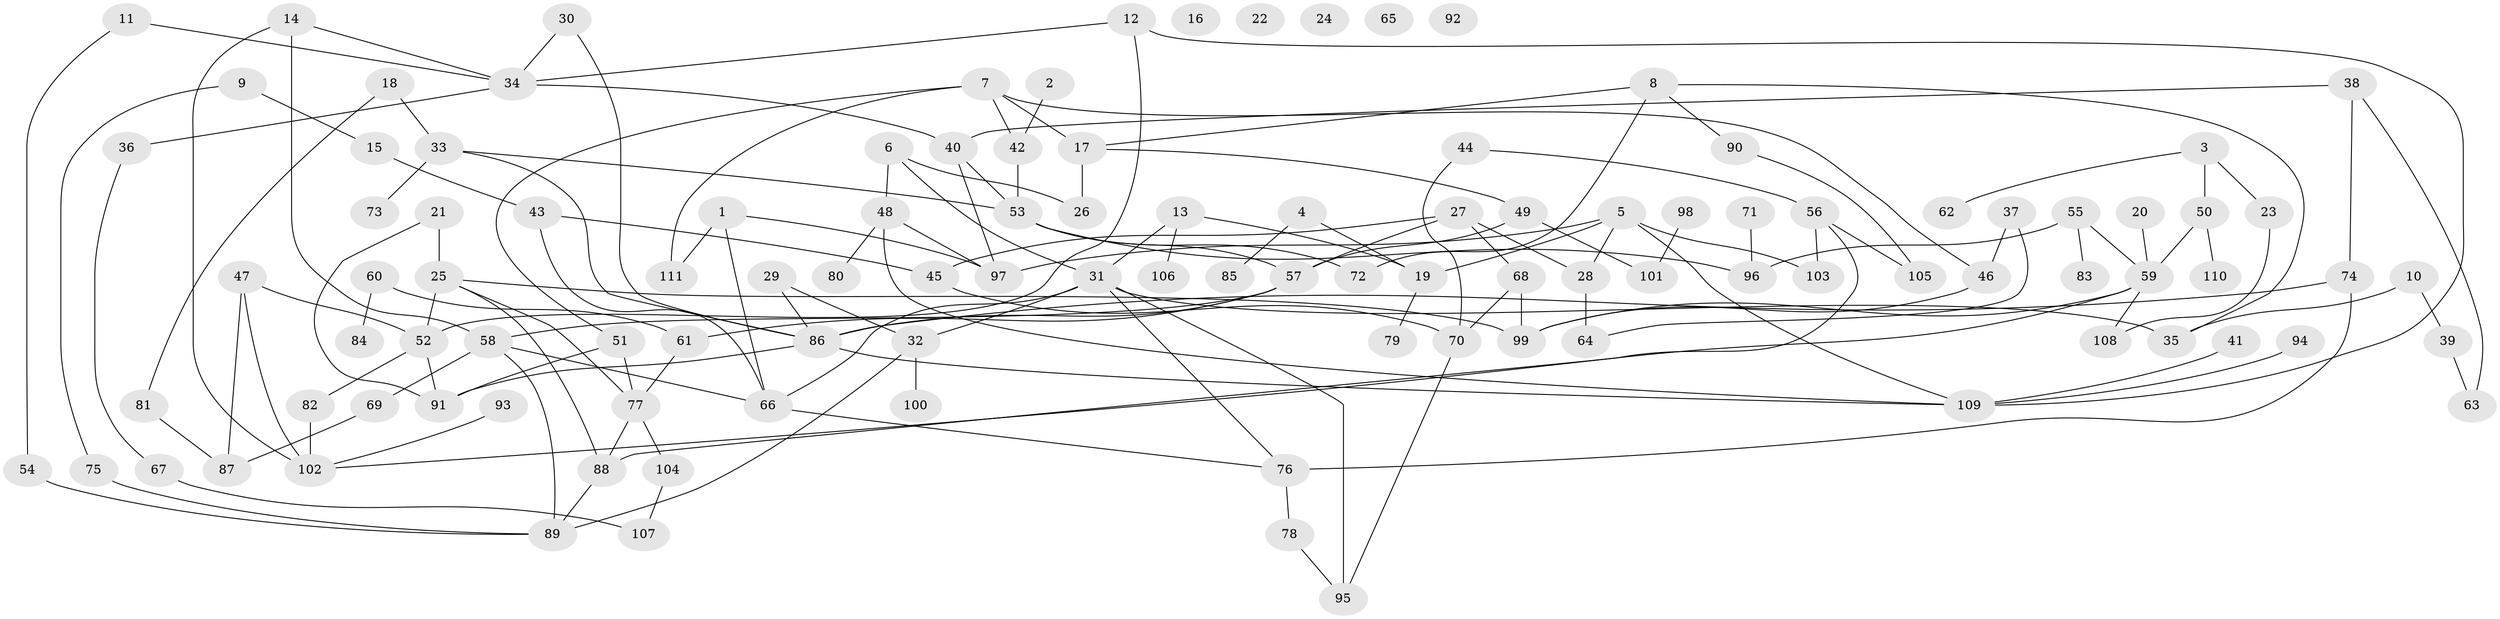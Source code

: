 // coarse degree distribution, {6: 0.05405405405405406, 1: 0.1891891891891892, 3: 0.16216216216216217, 2: 0.25675675675675674, 5: 0.13513513513513514, 4: 0.02702702702702703, 7: 0.05405405405405406, 0: 0.06756756756756757, 8: 0.02702702702702703, 9: 0.02702702702702703}
// Generated by graph-tools (version 1.1) at 2025/41/03/06/25 10:41:23]
// undirected, 111 vertices, 153 edges
graph export_dot {
graph [start="1"]
  node [color=gray90,style=filled];
  1;
  2;
  3;
  4;
  5;
  6;
  7;
  8;
  9;
  10;
  11;
  12;
  13;
  14;
  15;
  16;
  17;
  18;
  19;
  20;
  21;
  22;
  23;
  24;
  25;
  26;
  27;
  28;
  29;
  30;
  31;
  32;
  33;
  34;
  35;
  36;
  37;
  38;
  39;
  40;
  41;
  42;
  43;
  44;
  45;
  46;
  47;
  48;
  49;
  50;
  51;
  52;
  53;
  54;
  55;
  56;
  57;
  58;
  59;
  60;
  61;
  62;
  63;
  64;
  65;
  66;
  67;
  68;
  69;
  70;
  71;
  72;
  73;
  74;
  75;
  76;
  77;
  78;
  79;
  80;
  81;
  82;
  83;
  84;
  85;
  86;
  87;
  88;
  89;
  90;
  91;
  92;
  93;
  94;
  95;
  96;
  97;
  98;
  99;
  100;
  101;
  102;
  103;
  104;
  105;
  106;
  107;
  108;
  109;
  110;
  111;
  1 -- 66;
  1 -- 97;
  1 -- 111;
  2 -- 42;
  3 -- 23;
  3 -- 50;
  3 -- 62;
  4 -- 19;
  4 -- 85;
  5 -- 19;
  5 -- 28;
  5 -- 97;
  5 -- 103;
  5 -- 109;
  6 -- 26;
  6 -- 31;
  6 -- 48;
  7 -- 17;
  7 -- 42;
  7 -- 46;
  7 -- 51;
  7 -- 111;
  8 -- 17;
  8 -- 35;
  8 -- 72;
  8 -- 90;
  9 -- 15;
  9 -- 75;
  10 -- 35;
  10 -- 39;
  11 -- 34;
  11 -- 54;
  12 -- 34;
  12 -- 52;
  12 -- 109;
  13 -- 19;
  13 -- 31;
  13 -- 106;
  14 -- 34;
  14 -- 58;
  14 -- 102;
  15 -- 43;
  17 -- 26;
  17 -- 49;
  18 -- 33;
  18 -- 81;
  19 -- 79;
  20 -- 59;
  21 -- 25;
  21 -- 91;
  23 -- 108;
  25 -- 52;
  25 -- 77;
  25 -- 88;
  25 -- 99;
  27 -- 28;
  27 -- 45;
  27 -- 57;
  27 -- 68;
  28 -- 64;
  29 -- 32;
  29 -- 86;
  30 -- 34;
  30 -- 86;
  31 -- 32;
  31 -- 35;
  31 -- 66;
  31 -- 76;
  31 -- 95;
  32 -- 89;
  32 -- 100;
  33 -- 53;
  33 -- 73;
  33 -- 86;
  34 -- 36;
  34 -- 40;
  36 -- 67;
  37 -- 46;
  37 -- 64;
  38 -- 40;
  38 -- 63;
  38 -- 74;
  39 -- 63;
  40 -- 53;
  40 -- 97;
  41 -- 109;
  42 -- 53;
  43 -- 45;
  43 -- 66;
  44 -- 56;
  44 -- 70;
  45 -- 70;
  46 -- 99;
  47 -- 52;
  47 -- 87;
  47 -- 102;
  48 -- 80;
  48 -- 97;
  48 -- 109;
  49 -- 57;
  49 -- 101;
  50 -- 59;
  50 -- 110;
  51 -- 77;
  51 -- 91;
  52 -- 82;
  52 -- 91;
  53 -- 57;
  53 -- 72;
  53 -- 96;
  54 -- 89;
  55 -- 59;
  55 -- 83;
  55 -- 96;
  56 -- 88;
  56 -- 103;
  56 -- 105;
  57 -- 58;
  57 -- 61;
  57 -- 86;
  58 -- 66;
  58 -- 69;
  58 -- 89;
  59 -- 99;
  59 -- 102;
  59 -- 108;
  60 -- 61;
  60 -- 84;
  61 -- 77;
  66 -- 76;
  67 -- 107;
  68 -- 70;
  68 -- 99;
  69 -- 87;
  70 -- 95;
  71 -- 96;
  74 -- 76;
  74 -- 86;
  75 -- 89;
  76 -- 78;
  77 -- 88;
  77 -- 104;
  78 -- 95;
  81 -- 87;
  82 -- 102;
  86 -- 91;
  86 -- 109;
  88 -- 89;
  90 -- 105;
  93 -- 102;
  94 -- 109;
  98 -- 101;
  104 -- 107;
}
